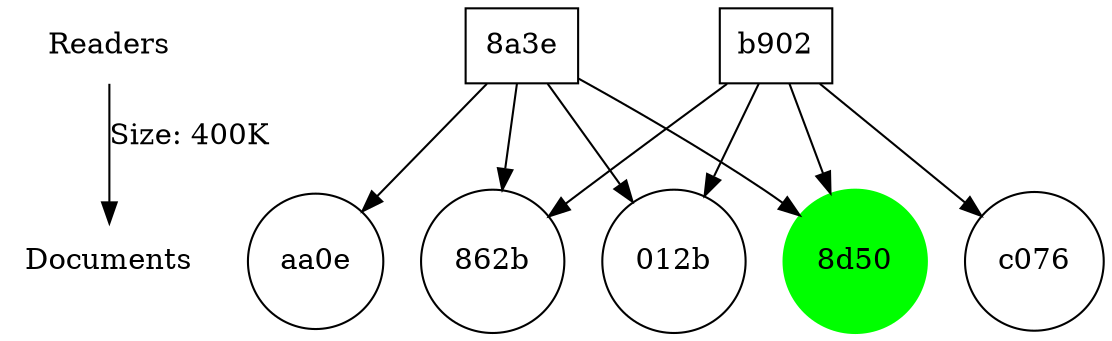 digraph "also likes" {
	Readers [label=Readers shape=none]
	Documents [label=Documents shape=none]
	Readers -> Documents [label="Size: 400K"]
	"8d50" [label="8d50" color=green shape=circle style=filled]
	"8a3e" [label="8a3e" shape=box]
	"8a3e" -> "8d50"
	b902 [label=b902 shape=box]
	b902 -> "8d50"
	"862b" [label="862b" shape=circle]
	"8a3e" [label="8a3e" shape=box]
	"8a3e" -> "862b"
	b902 [label=b902 shape=box]
	b902 -> "862b"
	"012b" [label="012b" shape=circle]
	"8a3e" [label="8a3e" shape=box]
	"8a3e" -> "012b"
	b902 [label=b902 shape=box]
	b902 -> "012b"
	c076 [label=c076 shape=circle]
	b902 [label=b902 shape=box]
	b902 -> c076
	aa0e [label=aa0e shape=circle]
	"8a3e" [label="8a3e" shape=box]
	"8a3e" -> aa0e
}